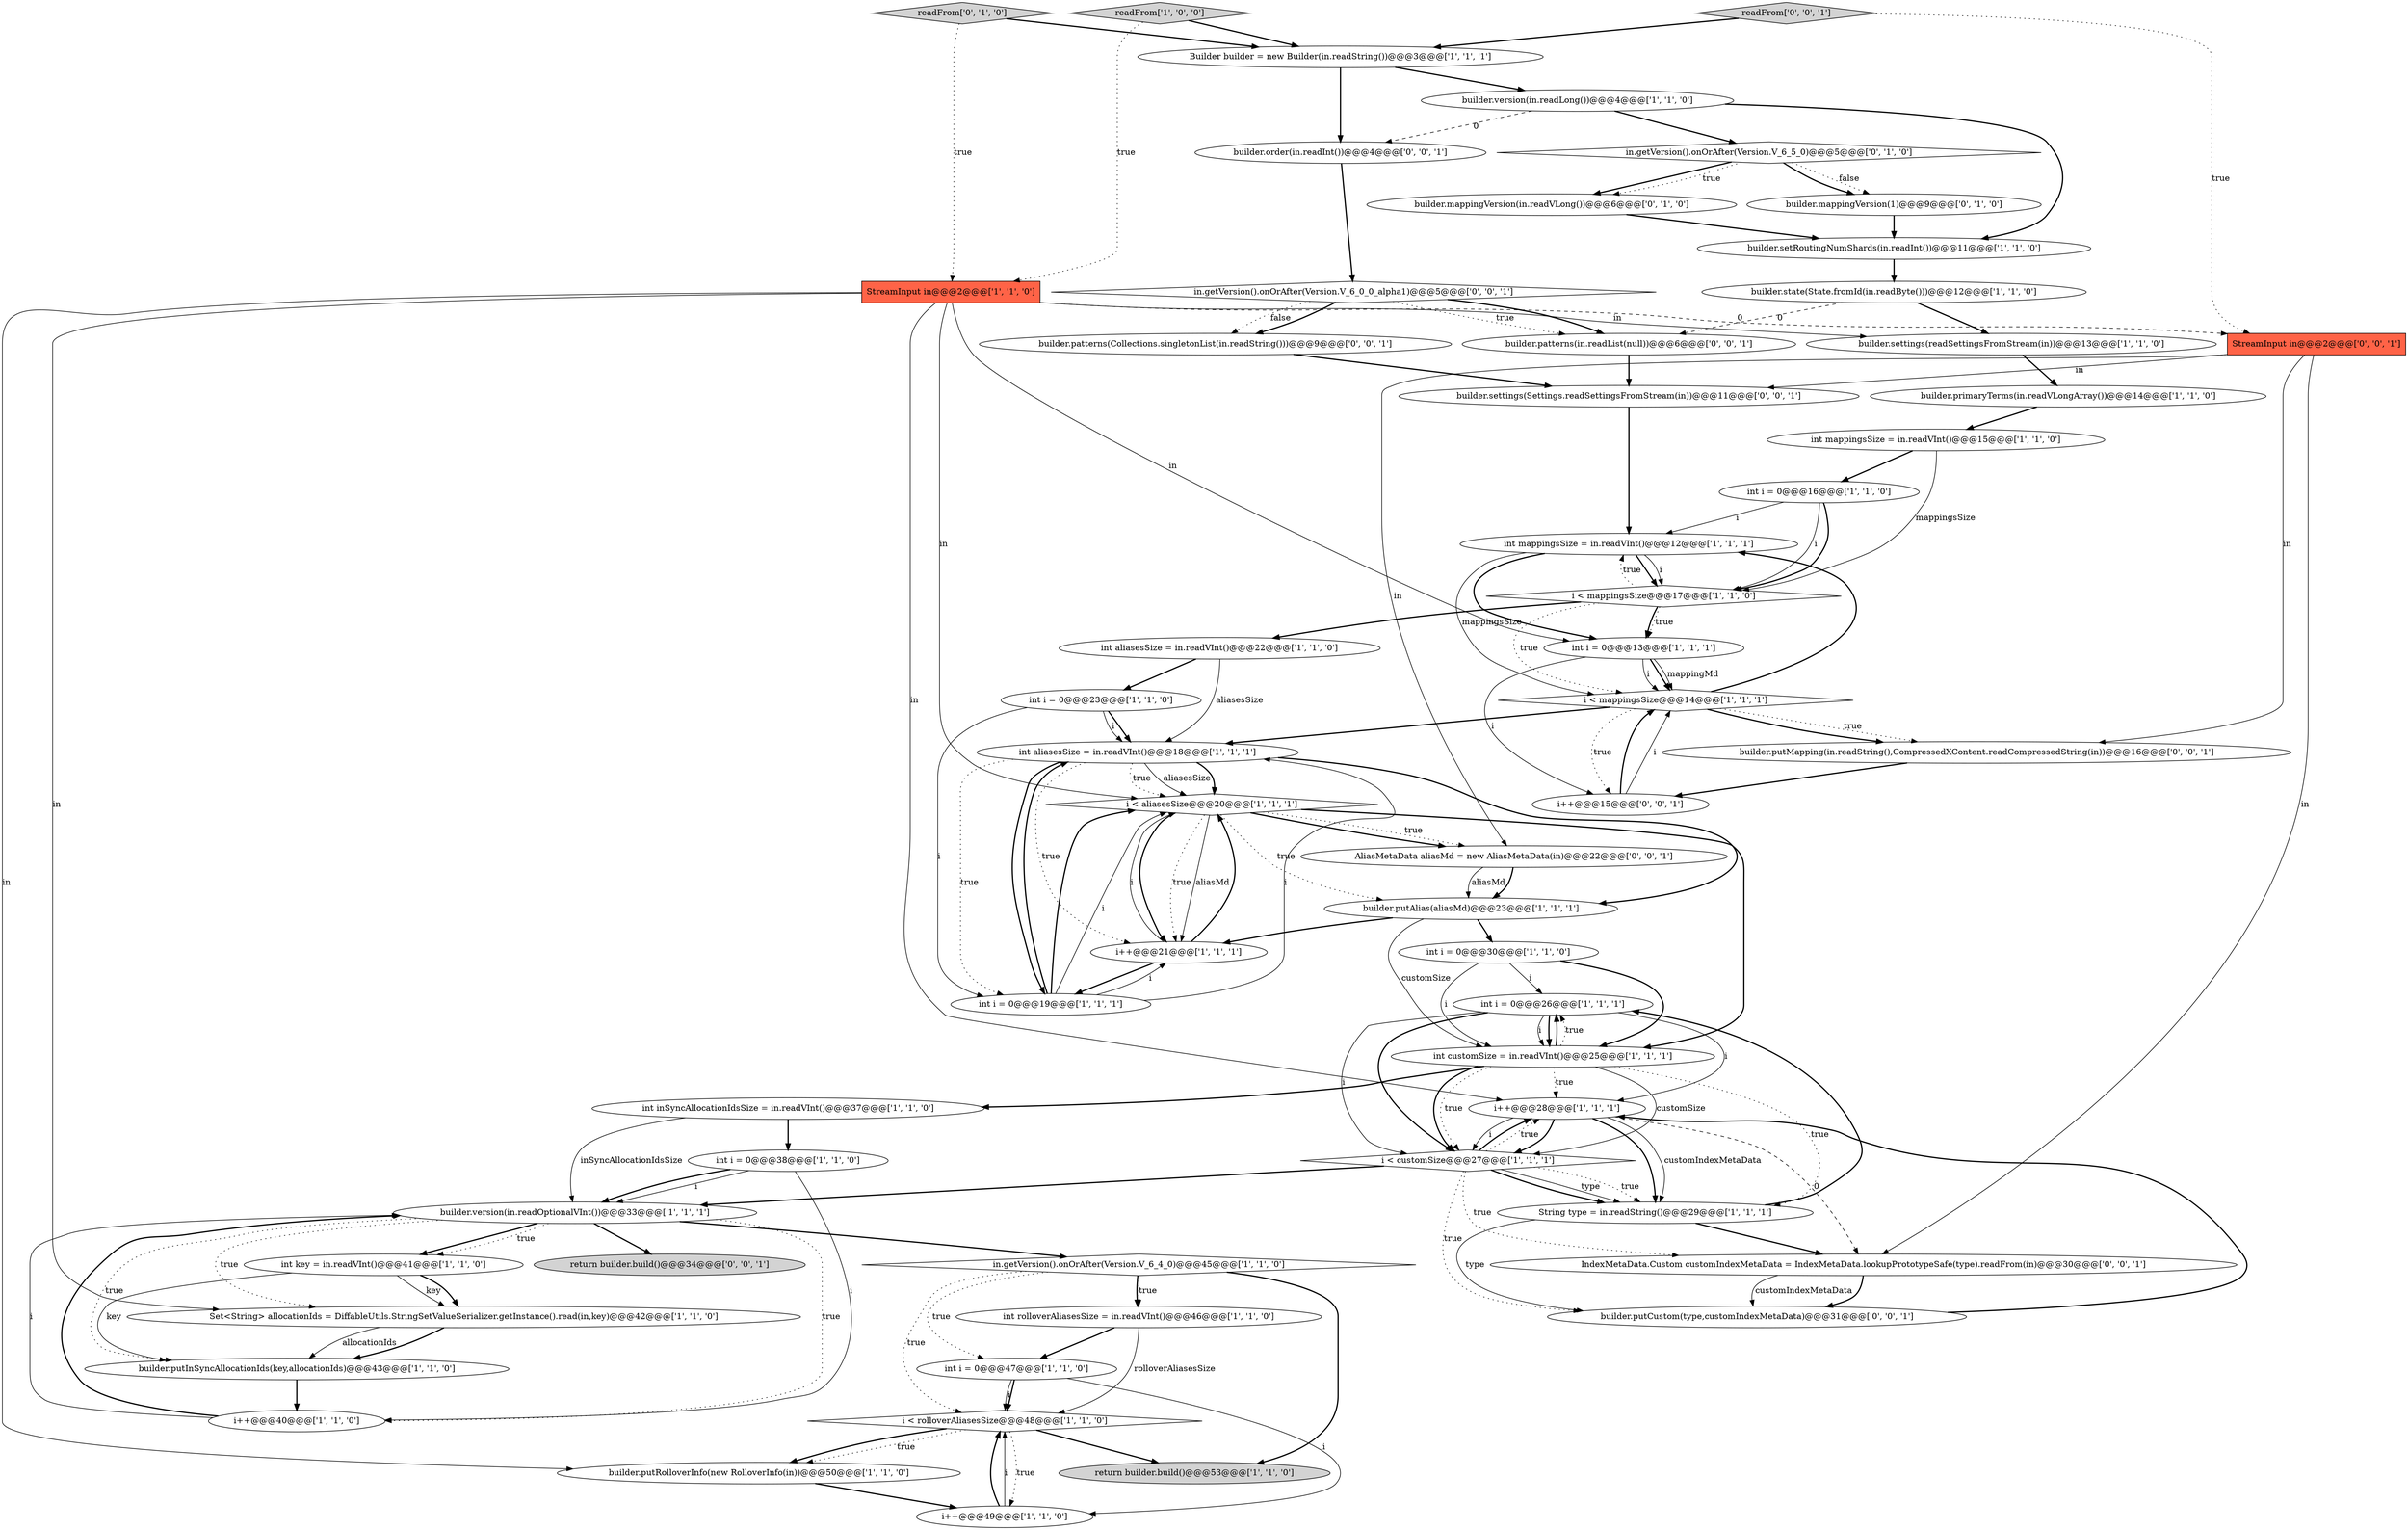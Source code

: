 digraph {
22 [style = filled, label = "Builder builder = new Builder(in.readString())@@@3@@@['1', '1', '1']", fillcolor = white, shape = ellipse image = "AAA0AAABBB1BBB"];
55 [style = filled, label = "i++@@@15@@@['0', '0', '1']", fillcolor = white, shape = ellipse image = "AAA0AAABBB3BBB"];
43 [style = filled, label = "in.getVersion().onOrAfter(Version.V_6_5_0)@@@5@@@['0', '1', '0']", fillcolor = white, shape = diamond image = "AAA1AAABBB2BBB"];
53 [style = filled, label = "return builder.build()@@@34@@@['0', '0', '1']", fillcolor = lightgray, shape = ellipse image = "AAA0AAABBB3BBB"];
3 [style = filled, label = "int i = 0@@@47@@@['1', '1', '0']", fillcolor = white, shape = ellipse image = "AAA0AAABBB1BBB"];
34 [style = filled, label = "return builder.build()@@@53@@@['1', '1', '0']", fillcolor = lightgray, shape = ellipse image = "AAA0AAABBB1BBB"];
47 [style = filled, label = "builder.patterns(in.readList(null))@@@6@@@['0', '0', '1']", fillcolor = white, shape = ellipse image = "AAA0AAABBB3BBB"];
52 [style = filled, label = "builder.putMapping(in.readString(),CompressedXContent.readCompressedString(in))@@@16@@@['0', '0', '1']", fillcolor = white, shape = ellipse image = "AAA0AAABBB3BBB"];
7 [style = filled, label = "i < mappingsSize@@@17@@@['1', '1', '0']", fillcolor = white, shape = diamond image = "AAA0AAABBB1BBB"];
9 [style = filled, label = "readFrom['1', '0', '0']", fillcolor = lightgray, shape = diamond image = "AAA0AAABBB1BBB"];
39 [style = filled, label = "int rolloverAliasesSize = in.readVInt()@@@46@@@['1', '1', '0']", fillcolor = white, shape = ellipse image = "AAA0AAABBB1BBB"];
41 [style = filled, label = "builder.mappingVersion(1)@@@9@@@['0', '1', '0']", fillcolor = white, shape = ellipse image = "AAA1AAABBB2BBB"];
48 [style = filled, label = "builder.patterns(Collections.singletonList(in.readString()))@@@9@@@['0', '0', '1']", fillcolor = white, shape = ellipse image = "AAA0AAABBB3BBB"];
20 [style = filled, label = "builder.state(State.fromId(in.readByte()))@@@12@@@['1', '1', '0']", fillcolor = white, shape = ellipse image = "AAA0AAABBB1BBB"];
4 [style = filled, label = "i < rolloverAliasesSize@@@48@@@['1', '1', '0']", fillcolor = white, shape = diamond image = "AAA0AAABBB1BBB"];
12 [style = filled, label = "i < mappingsSize@@@14@@@['1', '1', '1']", fillcolor = white, shape = diamond image = "AAA0AAABBB1BBB"];
37 [style = filled, label = "builder.version(in.readLong())@@@4@@@['1', '1', '0']", fillcolor = white, shape = ellipse image = "AAA0AAABBB1BBB"];
13 [style = filled, label = "String type = in.readString()@@@29@@@['1', '1', '1']", fillcolor = white, shape = ellipse image = "AAA0AAABBB1BBB"];
27 [style = filled, label = "i++@@@40@@@['1', '1', '0']", fillcolor = white, shape = ellipse image = "AAA0AAABBB1BBB"];
17 [style = filled, label = "builder.primaryTerms(in.readVLongArray())@@@14@@@['1', '1', '0']", fillcolor = white, shape = ellipse image = "AAA0AAABBB1BBB"];
31 [style = filled, label = "int i = 0@@@26@@@['1', '1', '1']", fillcolor = white, shape = ellipse image = "AAA0AAABBB1BBB"];
26 [style = filled, label = "i < aliasesSize@@@20@@@['1', '1', '1']", fillcolor = white, shape = diamond image = "AAA0AAABBB1BBB"];
29 [style = filled, label = "int i = 0@@@38@@@['1', '1', '0']", fillcolor = white, shape = ellipse image = "AAA0AAABBB1BBB"];
30 [style = filled, label = "StreamInput in@@@2@@@['1', '1', '0']", fillcolor = tomato, shape = box image = "AAA0AAABBB1BBB"];
57 [style = filled, label = "builder.putCustom(type,customIndexMetaData)@@@31@@@['0', '0', '1']", fillcolor = white, shape = ellipse image = "AAA0AAABBB3BBB"];
16 [style = filled, label = "in.getVersion().onOrAfter(Version.V_6_4_0)@@@45@@@['1', '1', '0']", fillcolor = white, shape = diamond image = "AAA0AAABBB1BBB"];
2 [style = filled, label = "builder.settings(readSettingsFromStream(in))@@@13@@@['1', '1', '0']", fillcolor = white, shape = ellipse image = "AAA0AAABBB1BBB"];
32 [style = filled, label = "i++@@@49@@@['1', '1', '0']", fillcolor = white, shape = ellipse image = "AAA0AAABBB1BBB"];
21 [style = filled, label = "int aliasesSize = in.readVInt()@@@18@@@['1', '1', '1']", fillcolor = white, shape = ellipse image = "AAA0AAABBB1BBB"];
15 [style = filled, label = "int i = 0@@@19@@@['1', '1', '1']", fillcolor = white, shape = ellipse image = "AAA0AAABBB1BBB"];
46 [style = filled, label = "AliasMetaData aliasMd = new AliasMetaData(in)@@@22@@@['0', '0', '1']", fillcolor = white, shape = ellipse image = "AAA0AAABBB3BBB"];
38 [style = filled, label = "int inSyncAllocationIdsSize = in.readVInt()@@@37@@@['1', '1', '0']", fillcolor = white, shape = ellipse image = "AAA0AAABBB1BBB"];
28 [style = filled, label = "i++@@@28@@@['1', '1', '1']", fillcolor = white, shape = ellipse image = "AAA0AAABBB1BBB"];
10 [style = filled, label = "int i = 0@@@23@@@['1', '1', '0']", fillcolor = white, shape = ellipse image = "AAA0AAABBB1BBB"];
8 [style = filled, label = "int mappingsSize = in.readVInt()@@@12@@@['1', '1', '1']", fillcolor = white, shape = ellipse image = "AAA0AAABBB1BBB"];
49 [style = filled, label = "in.getVersion().onOrAfter(Version.V_6_0_0_alpha1)@@@5@@@['0', '0', '1']", fillcolor = white, shape = diamond image = "AAA0AAABBB3BBB"];
56 [style = filled, label = "builder.settings(Settings.readSettingsFromStream(in))@@@11@@@['0', '0', '1']", fillcolor = white, shape = ellipse image = "AAA0AAABBB3BBB"];
6 [style = filled, label = "int i = 0@@@30@@@['1', '1', '0']", fillcolor = white, shape = ellipse image = "AAA0AAABBB1BBB"];
24 [style = filled, label = "i++@@@21@@@['1', '1', '1']", fillcolor = white, shape = ellipse image = "AAA0AAABBB1BBB"];
35 [style = filled, label = "builder.version(in.readOptionalVInt())@@@33@@@['1', '1', '1']", fillcolor = white, shape = ellipse image = "AAA0AAABBB1BBB"];
0 [style = filled, label = "int i = 0@@@16@@@['1', '1', '0']", fillcolor = white, shape = ellipse image = "AAA0AAABBB1BBB"];
40 [style = filled, label = "int key = in.readVInt()@@@41@@@['1', '1', '0']", fillcolor = white, shape = ellipse image = "AAA0AAABBB1BBB"];
50 [style = filled, label = "readFrom['0', '0', '1']", fillcolor = lightgray, shape = diamond image = "AAA0AAABBB3BBB"];
42 [style = filled, label = "readFrom['0', '1', '0']", fillcolor = lightgray, shape = diamond image = "AAA0AAABBB2BBB"];
5 [style = filled, label = "int customSize = in.readVInt()@@@25@@@['1', '1', '1']", fillcolor = white, shape = ellipse image = "AAA0AAABBB1BBB"];
36 [style = filled, label = "Set<String> allocationIds = DiffableUtils.StringSetValueSerializer.getInstance().read(in,key)@@@42@@@['1', '1', '0']", fillcolor = white, shape = ellipse image = "AAA0AAABBB1BBB"];
45 [style = filled, label = "IndexMetaData.Custom customIndexMetaData = IndexMetaData.lookupPrototypeSafe(type).readFrom(in)@@@30@@@['0', '0', '1']", fillcolor = white, shape = ellipse image = "AAA0AAABBB3BBB"];
1 [style = filled, label = "int i = 0@@@13@@@['1', '1', '1']", fillcolor = white, shape = ellipse image = "AAA0AAABBB1BBB"];
44 [style = filled, label = "builder.mappingVersion(in.readVLong())@@@6@@@['0', '1', '0']", fillcolor = white, shape = ellipse image = "AAA1AAABBB2BBB"];
25 [style = filled, label = "builder.putInSyncAllocationIds(key,allocationIds)@@@43@@@['1', '1', '0']", fillcolor = white, shape = ellipse image = "AAA0AAABBB1BBB"];
51 [style = filled, label = "builder.order(in.readInt())@@@4@@@['0', '0', '1']", fillcolor = white, shape = ellipse image = "AAA0AAABBB3BBB"];
19 [style = filled, label = "i < customSize@@@27@@@['1', '1', '1']", fillcolor = white, shape = diamond image = "AAA0AAABBB1BBB"];
33 [style = filled, label = "builder.setRoutingNumShards(in.readInt())@@@11@@@['1', '1', '0']", fillcolor = white, shape = ellipse image = "AAA0AAABBB1BBB"];
11 [style = filled, label = "builder.putAlias(aliasMd)@@@23@@@['1', '1', '1']", fillcolor = white, shape = ellipse image = "AAA0AAABBB1BBB"];
54 [style = filled, label = "StreamInput in@@@2@@@['0', '0', '1']", fillcolor = tomato, shape = box image = "AAA0AAABBB3BBB"];
18 [style = filled, label = "int mappingsSize = in.readVInt()@@@15@@@['1', '1', '0']", fillcolor = white, shape = ellipse image = "AAA0AAABBB1BBB"];
14 [style = filled, label = "builder.putRolloverInfo(new RolloverInfo(in))@@@50@@@['1', '1', '0']", fillcolor = white, shape = ellipse image = "AAA0AAABBB1BBB"];
23 [style = filled, label = "int aliasesSize = in.readVInt()@@@22@@@['1', '1', '0']", fillcolor = white, shape = ellipse image = "AAA0AAABBB1BBB"];
7->23 [style = bold, label=""];
28->13 [style = bold, label=""];
12->55 [style = dotted, label="true"];
10->21 [style = bold, label=""];
13->45 [style = bold, label=""];
19->57 [style = dotted, label="true"];
29->27 [style = solid, label="i"];
27->35 [style = solid, label="i"];
19->28 [style = bold, label=""];
35->36 [style = dotted, label="true"];
14->32 [style = bold, label=""];
23->10 [style = bold, label=""];
43->41 [style = dotted, label="false"];
6->31 [style = solid, label="i"];
50->54 [style = dotted, label="true"];
9->30 [style = dotted, label="true"];
21->26 [style = solid, label="aliasesSize"];
37->33 [style = bold, label=""];
16->34 [style = bold, label=""];
26->24 [style = solid, label="aliasMd"];
2->17 [style = bold, label=""];
43->41 [style = bold, label=""];
52->55 [style = bold, label=""];
20->47 [style = dashed, label="0"];
48->56 [style = bold, label=""];
35->27 [style = dotted, label="true"];
31->5 [style = solid, label="i"];
35->25 [style = dotted, label="true"];
21->26 [style = bold, label=""];
1->55 [style = solid, label="i"];
0->7 [style = solid, label="i"];
30->26 [style = solid, label="in"];
15->26 [style = bold, label=""];
8->12 [style = solid, label="mappingsSize"];
49->47 [style = bold, label=""];
55->12 [style = bold, label=""];
6->5 [style = bold, label=""];
36->25 [style = solid, label="allocationIds"];
51->49 [style = bold, label=""];
20->2 [style = bold, label=""];
7->1 [style = bold, label=""];
5->38 [style = bold, label=""];
43->44 [style = bold, label=""];
50->22 [style = bold, label=""];
16->3 [style = dotted, label="true"];
18->7 [style = solid, label="mappingsSize"];
26->46 [style = bold, label=""];
39->4 [style = solid, label="rolloverAliasesSize"];
35->40 [style = bold, label=""];
26->24 [style = bold, label=""];
5->19 [style = dotted, label="true"];
16->39 [style = bold, label=""];
30->1 [style = solid, label="in"];
30->2 [style = solid, label="in"];
1->12 [style = solid, label="i"];
0->7 [style = bold, label=""];
1->12 [style = bold, label=""];
7->8 [style = dotted, label="true"];
21->24 [style = dotted, label="true"];
28->19 [style = bold, label=""];
3->4 [style = solid, label="i"];
15->21 [style = bold, label=""];
13->31 [style = bold, label=""];
3->32 [style = solid, label="i"];
33->20 [style = bold, label=""];
11->6 [style = bold, label=""];
21->15 [style = dotted, label="true"];
0->8 [style = solid, label="i"];
5->31 [style = bold, label=""];
47->56 [style = bold, label=""];
6->5 [style = solid, label="i"];
46->11 [style = solid, label="aliasMd"];
31->19 [style = solid, label="i"];
54->46 [style = solid, label="in"];
31->5 [style = bold, label=""];
31->28 [style = solid, label="i"];
56->8 [style = bold, label=""];
29->35 [style = solid, label="i"];
25->27 [style = bold, label=""];
32->4 [style = bold, label=""];
26->11 [style = dotted, label="true"];
54->45 [style = solid, label="in"];
28->19 [style = solid, label="i"];
24->26 [style = bold, label=""];
1->12 [style = solid, label="mappingMd"];
5->19 [style = solid, label="customSize"];
19->35 [style = bold, label=""];
4->32 [style = dotted, label="true"];
54->56 [style = solid, label="in"];
5->28 [style = dotted, label="true"];
42->22 [style = bold, label=""];
21->11 [style = bold, label=""];
5->19 [style = bold, label=""];
38->35 [style = solid, label="inSyncAllocationIdsSize"];
4->34 [style = bold, label=""];
15->24 [style = solid, label="i"];
26->46 [style = dotted, label="true"];
21->15 [style = bold, label=""];
41->33 [style = bold, label=""];
28->13 [style = solid, label="customIndexMetaData"];
49->48 [style = dotted, label="false"];
23->21 [style = solid, label="aliasesSize"];
29->35 [style = bold, label=""];
10->21 [style = solid, label="i"];
55->12 [style = solid, label="i"];
7->1 [style = dotted, label="true"];
46->11 [style = bold, label=""];
30->54 [style = dashed, label="0"];
11->24 [style = bold, label=""];
10->15 [style = solid, label="i"];
19->13 [style = bold, label=""];
8->1 [style = bold, label=""];
16->39 [style = dotted, label="true"];
15->26 [style = solid, label="i"];
30->14 [style = solid, label="in"];
26->24 [style = dotted, label="true"];
35->40 [style = dotted, label="true"];
19->13 [style = solid, label="type"];
4->14 [style = dotted, label="true"];
22->51 [style = bold, label=""];
28->45 [style = dashed, label="0"];
8->7 [style = bold, label=""];
15->21 [style = solid, label="i"];
49->48 [style = bold, label=""];
35->53 [style = bold, label=""];
19->45 [style = dotted, label="true"];
12->8 [style = bold, label=""];
40->36 [style = solid, label="key"];
3->4 [style = bold, label=""];
31->19 [style = bold, label=""];
45->57 [style = bold, label=""];
13->57 [style = solid, label="type"];
12->52 [style = dotted, label="true"];
40->25 [style = solid, label="key"];
9->22 [style = bold, label=""];
45->57 [style = solid, label="customIndexMetaData"];
16->4 [style = dotted, label="true"];
19->13 [style = dotted, label="true"];
40->36 [style = bold, label=""];
37->43 [style = bold, label=""];
7->12 [style = dotted, label="true"];
32->4 [style = solid, label="i"];
24->15 [style = bold, label=""];
38->29 [style = bold, label=""];
5->31 [style = dotted, label="true"];
12->21 [style = bold, label=""];
24->26 [style = solid, label="i"];
5->13 [style = dotted, label="true"];
11->5 [style = solid, label="customSize"];
36->25 [style = bold, label=""];
30->28 [style = solid, label="in"];
35->16 [style = bold, label=""];
57->28 [style = bold, label=""];
27->35 [style = bold, label=""];
21->26 [style = dotted, label="true"];
37->51 [style = dashed, label="0"];
26->5 [style = bold, label=""];
42->30 [style = dotted, label="true"];
4->14 [style = bold, label=""];
39->3 [style = bold, label=""];
49->47 [style = dotted, label="true"];
54->52 [style = solid, label="in"];
43->44 [style = dotted, label="true"];
44->33 [style = bold, label=""];
30->36 [style = solid, label="in"];
8->7 [style = solid, label="i"];
19->28 [style = dotted, label="true"];
12->52 [style = bold, label=""];
22->37 [style = bold, label=""];
18->0 [style = bold, label=""];
17->18 [style = bold, label=""];
}
